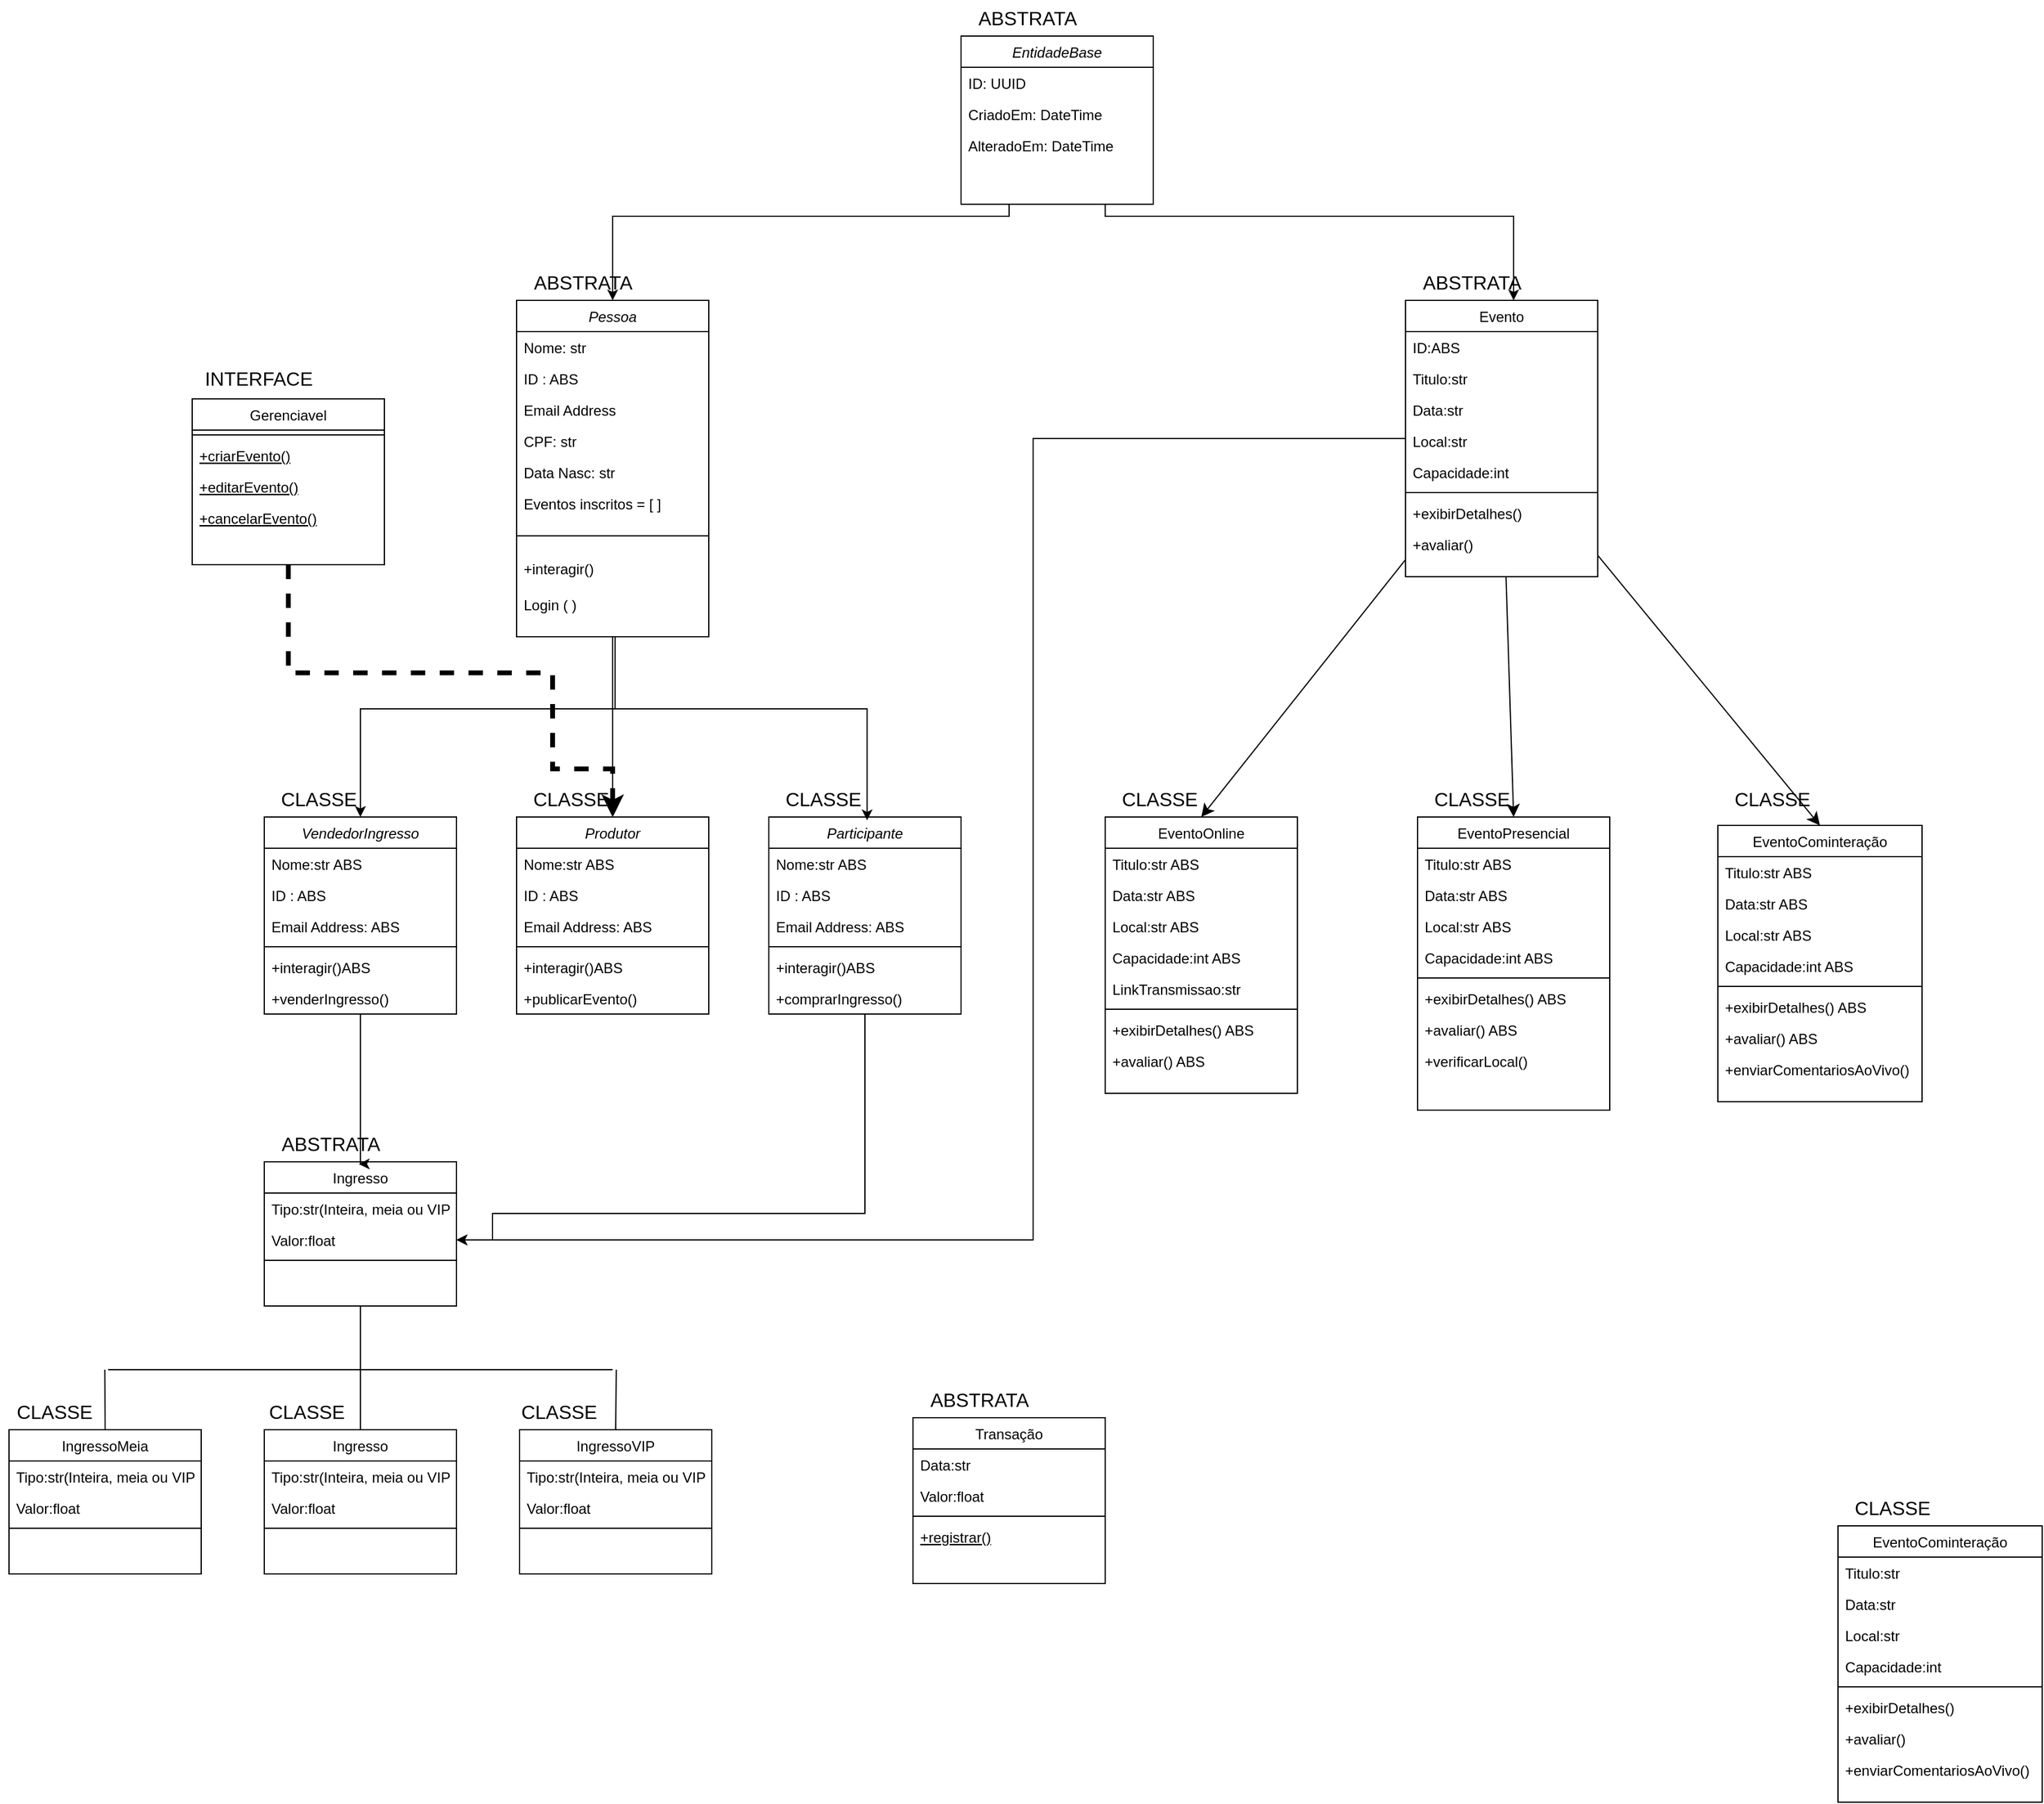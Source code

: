 <mxfile version="26.2.14">
  <diagram id="C5RBs43oDa-KdzZeNtuy" name="Page-1">
    <mxGraphModel dx="1974" dy="1114" grid="1" gridSize="10" guides="1" tooltips="1" connect="1" arrows="1" fold="1" page="1" pageScale="1" pageWidth="827" pageHeight="1169" background="none" math="0" shadow="0">
      <root>
        <mxCell id="WIyWlLk6GJQsqaUBKTNV-0" />
        <mxCell id="WIyWlLk6GJQsqaUBKTNV-1" parent="WIyWlLk6GJQsqaUBKTNV-0" />
        <mxCell id="qELRmDSTks_RnJ9ymgZq-40" style="edgeStyle=orthogonalEdgeStyle;rounded=0;orthogonalLoop=1;jettySize=auto;html=1;exitX=0.5;exitY=1;exitDx=0;exitDy=0;" parent="WIyWlLk6GJQsqaUBKTNV-1" source="zkfFHV4jXpPFQw0GAbJ--0" target="qELRmDSTks_RnJ9ymgZq-30" edge="1">
          <mxGeometry relative="1" as="geometry">
            <mxPoint x="650" y="840" as="sourcePoint" />
            <Array as="points">
              <mxPoint x="552" y="810" />
              <mxPoint x="340" y="810" />
            </Array>
          </mxGeometry>
        </mxCell>
        <mxCell id="qELRmDSTks_RnJ9ymgZq-84" style="edgeStyle=orthogonalEdgeStyle;rounded=0;orthogonalLoop=1;jettySize=auto;html=1;" parent="WIyWlLk6GJQsqaUBKTNV-1" source="zkfFHV4jXpPFQw0GAbJ--0" target="vaQc-ln_dhfai32MLf0o-9" edge="1">
          <mxGeometry relative="1" as="geometry" />
        </mxCell>
        <mxCell id="zkfFHV4jXpPFQw0GAbJ--0" value="Pessoa" style="swimlane;fontStyle=2;align=center;verticalAlign=top;childLayout=stackLayout;horizontal=1;startSize=26;horizontalStack=0;resizeParent=1;resizeLast=0;collapsible=1;marginBottom=0;rounded=0;shadow=0;strokeWidth=1;" parent="WIyWlLk6GJQsqaUBKTNV-1" vertex="1">
          <mxGeometry x="470" y="470" width="160" height="280" as="geometry">
            <mxRectangle x="230" y="140" width="160" height="26" as="alternateBounds" />
          </mxGeometry>
        </mxCell>
        <mxCell id="zkfFHV4jXpPFQw0GAbJ--1" value="Nome: str" style="text;align=left;verticalAlign=top;spacingLeft=4;spacingRight=4;overflow=hidden;rotatable=0;points=[[0,0.5],[1,0.5]];portConstraint=eastwest;" parent="zkfFHV4jXpPFQw0GAbJ--0" vertex="1">
          <mxGeometry y="26" width="160" height="26" as="geometry" />
        </mxCell>
        <mxCell id="zkfFHV4jXpPFQw0GAbJ--2" value="ID : ABS" style="text;align=left;verticalAlign=top;spacingLeft=4;spacingRight=4;overflow=hidden;rotatable=0;points=[[0,0.5],[1,0.5]];portConstraint=eastwest;rounded=0;shadow=0;html=0;" parent="zkfFHV4jXpPFQw0GAbJ--0" vertex="1">
          <mxGeometry y="52" width="160" height="26" as="geometry" />
        </mxCell>
        <mxCell id="zkfFHV4jXpPFQw0GAbJ--3" value="Email Address" style="text;align=left;verticalAlign=top;spacingLeft=4;spacingRight=4;overflow=hidden;rotatable=0;points=[[0,0.5],[1,0.5]];portConstraint=eastwest;rounded=0;shadow=0;html=0;" parent="zkfFHV4jXpPFQw0GAbJ--0" vertex="1">
          <mxGeometry y="78" width="160" height="26" as="geometry" />
        </mxCell>
        <mxCell id="3LgKwWBH9SutKrGx6Lj7-1" value="CPF: str" style="text;align=left;verticalAlign=top;spacingLeft=4;spacingRight=4;overflow=hidden;rotatable=0;points=[[0,0.5],[1,0.5]];portConstraint=eastwest;rounded=0;shadow=0;html=0;" parent="zkfFHV4jXpPFQw0GAbJ--0" vertex="1">
          <mxGeometry y="104" width="160" height="26" as="geometry" />
        </mxCell>
        <mxCell id="3LgKwWBH9SutKrGx6Lj7-2" value="Data Nasc: str" style="text;align=left;verticalAlign=top;spacingLeft=4;spacingRight=4;overflow=hidden;rotatable=0;points=[[0,0.5],[1,0.5]];portConstraint=eastwest;rounded=0;shadow=0;html=0;" parent="zkfFHV4jXpPFQw0GAbJ--0" vertex="1">
          <mxGeometry y="130" width="160" height="26" as="geometry" />
        </mxCell>
        <mxCell id="3LgKwWBH9SutKrGx6Lj7-3" value="Eventos inscritos = [ ] " style="text;align=left;verticalAlign=top;spacingLeft=4;spacingRight=4;overflow=hidden;rotatable=0;points=[[0,0.5],[1,0.5]];portConstraint=eastwest;rounded=0;shadow=0;html=0;" parent="zkfFHV4jXpPFQw0GAbJ--0" vertex="1">
          <mxGeometry y="156" width="160" height="26" as="geometry" />
        </mxCell>
        <mxCell id="zkfFHV4jXpPFQw0GAbJ--4" value="" style="line;html=1;strokeWidth=1;align=left;verticalAlign=middle;spacingTop=-1;spacingLeft=3;spacingRight=3;rotatable=0;labelPosition=right;points=[];portConstraint=eastwest;" parent="zkfFHV4jXpPFQw0GAbJ--0" vertex="1">
          <mxGeometry y="182" width="160" height="28" as="geometry" />
        </mxCell>
        <mxCell id="zkfFHV4jXpPFQw0GAbJ--5" value="+interagir()" style="text;align=left;verticalAlign=top;spacingLeft=4;spacingRight=4;overflow=hidden;rotatable=0;points=[[0,0.5],[1,0.5]];portConstraint=eastwest;" parent="zkfFHV4jXpPFQw0GAbJ--0" vertex="1">
          <mxGeometry y="210" width="160" height="30" as="geometry" />
        </mxCell>
        <mxCell id="3LgKwWBH9SutKrGx6Lj7-6" value="Login ( )" style="text;align=left;verticalAlign=top;spacingLeft=4;spacingRight=4;overflow=hidden;rotatable=0;points=[[0,0.5],[1,0.5]];portConstraint=eastwest;" parent="zkfFHV4jXpPFQw0GAbJ--0" vertex="1">
          <mxGeometry y="240" width="160" height="30" as="geometry" />
        </mxCell>
        <mxCell id="miz2k0240RmvroDc6ffv-0" style="edgeStyle=orthogonalEdgeStyle;rounded=0;orthogonalLoop=1;jettySize=auto;html=1;entryX=0.5;entryY=0;entryDx=0;entryDy=0;exitX=0.5;exitY=1;exitDx=0;exitDy=0;dashed=1;strokeWidth=4;" edge="1" parent="WIyWlLk6GJQsqaUBKTNV-1" source="zkfFHV4jXpPFQw0GAbJ--6" target="vaQc-ln_dhfai32MLf0o-9">
          <mxGeometry relative="1" as="geometry">
            <Array as="points">
              <mxPoint x="280" y="780" />
              <mxPoint x="500" y="780" />
              <mxPoint x="500" y="860" />
              <mxPoint x="550" y="860" />
            </Array>
          </mxGeometry>
        </mxCell>
        <mxCell id="zkfFHV4jXpPFQw0GAbJ--6" value="Gerenciavel" style="swimlane;fontStyle=0;align=center;verticalAlign=top;childLayout=stackLayout;horizontal=1;startSize=26;horizontalStack=0;resizeParent=1;resizeLast=0;collapsible=1;marginBottom=0;rounded=0;shadow=0;strokeWidth=1;" parent="WIyWlLk6GJQsqaUBKTNV-1" vertex="1">
          <mxGeometry x="200" y="552" width="160" height="138" as="geometry">
            <mxRectangle x="130" y="380" width="160" height="26" as="alternateBounds" />
          </mxGeometry>
        </mxCell>
        <mxCell id="zkfFHV4jXpPFQw0GAbJ--9" value="" style="line;html=1;strokeWidth=1;align=left;verticalAlign=middle;spacingTop=-1;spacingLeft=3;spacingRight=3;rotatable=0;labelPosition=right;points=[];portConstraint=eastwest;" parent="zkfFHV4jXpPFQw0GAbJ--6" vertex="1">
          <mxGeometry y="26" width="160" height="8" as="geometry" />
        </mxCell>
        <mxCell id="zkfFHV4jXpPFQw0GAbJ--10" value="+criarEvento()" style="text;align=left;verticalAlign=top;spacingLeft=4;spacingRight=4;overflow=hidden;rotatable=0;points=[[0,0.5],[1,0.5]];portConstraint=eastwest;fontStyle=4" parent="zkfFHV4jXpPFQw0GAbJ--6" vertex="1">
          <mxGeometry y="34" width="160" height="26" as="geometry" />
        </mxCell>
        <mxCell id="qELRmDSTks_RnJ9ymgZq-77" value="+editarEvento()" style="text;align=left;verticalAlign=top;spacingLeft=4;spacingRight=4;overflow=hidden;rotatable=0;points=[[0,0.5],[1,0.5]];portConstraint=eastwest;fontStyle=4" parent="zkfFHV4jXpPFQw0GAbJ--6" vertex="1">
          <mxGeometry y="60" width="160" height="26" as="geometry" />
        </mxCell>
        <mxCell id="qELRmDSTks_RnJ9ymgZq-78" value="+cancelarEvento()" style="text;align=left;verticalAlign=top;spacingLeft=4;spacingRight=4;overflow=hidden;rotatable=0;points=[[0,0.5],[1,0.5]];portConstraint=eastwest;fontStyle=4" parent="zkfFHV4jXpPFQw0GAbJ--6" vertex="1">
          <mxGeometry y="86" width="160" height="26" as="geometry" />
        </mxCell>
        <mxCell id="zkfFHV4jXpPFQw0GAbJ--13" value="IngressoMeia" style="swimlane;fontStyle=0;align=center;verticalAlign=top;childLayout=stackLayout;horizontal=1;startSize=26;horizontalStack=0;resizeParent=1;resizeLast=0;collapsible=1;marginBottom=0;rounded=0;shadow=0;strokeWidth=1;" parent="WIyWlLk6GJQsqaUBKTNV-1" vertex="1">
          <mxGeometry x="47.5" y="1410" width="160" height="120" as="geometry">
            <mxRectangle x="340" y="380" width="170" height="26" as="alternateBounds" />
          </mxGeometry>
        </mxCell>
        <mxCell id="vaQc-ln_dhfai32MLf0o-4" value="Tipo:str(Inteira, meia ou VIP)" style="text;align=left;verticalAlign=top;spacingLeft=4;spacingRight=4;overflow=hidden;rotatable=0;points=[[0,0.5],[1,0.5]];portConstraint=eastwest;" parent="zkfFHV4jXpPFQw0GAbJ--13" vertex="1">
          <mxGeometry y="26" width="160" height="26" as="geometry" />
        </mxCell>
        <mxCell id="zkfFHV4jXpPFQw0GAbJ--14" value="Valor:float" style="text;align=left;verticalAlign=top;spacingLeft=4;spacingRight=4;overflow=hidden;rotatable=0;points=[[0,0.5],[1,0.5]];portConstraint=eastwest;" parent="zkfFHV4jXpPFQw0GAbJ--13" vertex="1">
          <mxGeometry y="52" width="160" height="26" as="geometry" />
        </mxCell>
        <mxCell id="zkfFHV4jXpPFQw0GAbJ--15" value="" style="line;html=1;strokeWidth=1;align=left;verticalAlign=middle;spacingTop=-1;spacingLeft=3;spacingRight=3;rotatable=0;labelPosition=right;points=[];portConstraint=eastwest;" parent="zkfFHV4jXpPFQw0GAbJ--13" vertex="1">
          <mxGeometry y="78" width="160" height="8" as="geometry" />
        </mxCell>
        <mxCell id="vaQc-ln_dhfai32MLf0o-46" style="edgeStyle=none;curved=1;rounded=0;orthogonalLoop=1;jettySize=auto;html=1;entryX=0.5;entryY=0;entryDx=0;entryDy=0;fontSize=12;startSize=8;endSize=8;" parent="WIyWlLk6GJQsqaUBKTNV-1" source="zkfFHV4jXpPFQw0GAbJ--17" target="vaQc-ln_dhfai32MLf0o-28" edge="1">
          <mxGeometry relative="1" as="geometry" />
        </mxCell>
        <mxCell id="vaQc-ln_dhfai32MLf0o-47" style="edgeStyle=none;curved=1;rounded=0;orthogonalLoop=1;jettySize=auto;html=1;entryX=0.5;entryY=0;entryDx=0;entryDy=0;fontSize=12;startSize=8;endSize=8;" parent="WIyWlLk6GJQsqaUBKTNV-1" source="zkfFHV4jXpPFQw0GAbJ--17" target="vaQc-ln_dhfai32MLf0o-37" edge="1">
          <mxGeometry relative="1" as="geometry" />
        </mxCell>
        <mxCell id="vaQc-ln_dhfai32MLf0o-57" style="edgeStyle=none;curved=1;rounded=0;orthogonalLoop=1;jettySize=auto;html=1;entryX=0.5;entryY=0;entryDx=0;entryDy=0;fontSize=12;startSize=8;endSize=8;" parent="WIyWlLk6GJQsqaUBKTNV-1" source="zkfFHV4jXpPFQw0GAbJ--17" target="vaQc-ln_dhfai32MLf0o-48" edge="1">
          <mxGeometry relative="1" as="geometry" />
        </mxCell>
        <mxCell id="miz2k0240RmvroDc6ffv-1" style="edgeStyle=orthogonalEdgeStyle;rounded=0;orthogonalLoop=1;jettySize=auto;html=1;entryX=1;entryY=0.5;entryDx=0;entryDy=0;targetPerimeterSpacing=0;" edge="1" parent="WIyWlLk6GJQsqaUBKTNV-1" source="zkfFHV4jXpPFQw0GAbJ--17" target="qELRmDSTks_RnJ9ymgZq-49">
          <mxGeometry relative="1" as="geometry">
            <Array as="points">
              <mxPoint x="900" y="585" />
              <mxPoint x="900" y="1252" />
            </Array>
          </mxGeometry>
        </mxCell>
        <mxCell id="zkfFHV4jXpPFQw0GAbJ--17" value="Evento" style="swimlane;fontStyle=0;align=center;verticalAlign=top;childLayout=stackLayout;horizontal=1;startSize=26;horizontalStack=0;resizeParent=1;resizeLast=0;collapsible=1;marginBottom=0;rounded=0;shadow=0;strokeWidth=1;" parent="WIyWlLk6GJQsqaUBKTNV-1" vertex="1">
          <mxGeometry x="1210" y="470" width="160" height="230" as="geometry">
            <mxRectangle x="550" y="140" width="160" height="26" as="alternateBounds" />
          </mxGeometry>
        </mxCell>
        <mxCell id="qELRmDSTks_RnJ9ymgZq-29" value="ID:ABS" style="text;align=left;verticalAlign=top;spacingLeft=4;spacingRight=4;overflow=hidden;rotatable=0;points=[[0,0.5],[1,0.5]];portConstraint=eastwest;" parent="zkfFHV4jXpPFQw0GAbJ--17" vertex="1">
          <mxGeometry y="26" width="160" height="26" as="geometry" />
        </mxCell>
        <mxCell id="zkfFHV4jXpPFQw0GAbJ--18" value="Titulo:str " style="text;align=left;verticalAlign=top;spacingLeft=4;spacingRight=4;overflow=hidden;rotatable=0;points=[[0,0.5],[1,0.5]];portConstraint=eastwest;" parent="zkfFHV4jXpPFQw0GAbJ--17" vertex="1">
          <mxGeometry y="52" width="160" height="26" as="geometry" />
        </mxCell>
        <mxCell id="zkfFHV4jXpPFQw0GAbJ--19" value="Data:str " style="text;align=left;verticalAlign=top;spacingLeft=4;spacingRight=4;overflow=hidden;rotatable=0;points=[[0,0.5],[1,0.5]];portConstraint=eastwest;rounded=0;shadow=0;html=0;" parent="zkfFHV4jXpPFQw0GAbJ--17" vertex="1">
          <mxGeometry y="78" width="160" height="26" as="geometry" />
        </mxCell>
        <mxCell id="zkfFHV4jXpPFQw0GAbJ--20" value="Local:str " style="text;align=left;verticalAlign=top;spacingLeft=4;spacingRight=4;overflow=hidden;rotatable=0;points=[[0,0.5],[1,0.5]];portConstraint=eastwest;rounded=0;shadow=0;html=0;" parent="zkfFHV4jXpPFQw0GAbJ--17" vertex="1">
          <mxGeometry y="104" width="160" height="26" as="geometry" />
        </mxCell>
        <mxCell id="zkfFHV4jXpPFQw0GAbJ--21" value="Capacidade:int" style="text;align=left;verticalAlign=top;spacingLeft=4;spacingRight=4;overflow=hidden;rotatable=0;points=[[0,0.5],[1,0.5]];portConstraint=eastwest;rounded=0;shadow=0;html=0;" parent="zkfFHV4jXpPFQw0GAbJ--17" vertex="1">
          <mxGeometry y="130" width="160" height="26" as="geometry" />
        </mxCell>
        <mxCell id="zkfFHV4jXpPFQw0GAbJ--23" value="" style="line;html=1;strokeWidth=1;align=left;verticalAlign=middle;spacingTop=-1;spacingLeft=3;spacingRight=3;rotatable=0;labelPosition=right;points=[];portConstraint=eastwest;" parent="zkfFHV4jXpPFQw0GAbJ--17" vertex="1">
          <mxGeometry y="156" width="160" height="8" as="geometry" />
        </mxCell>
        <mxCell id="zkfFHV4jXpPFQw0GAbJ--24" value="+exibirDetalhes()" style="text;align=left;verticalAlign=top;spacingLeft=4;spacingRight=4;overflow=hidden;rotatable=0;points=[[0,0.5],[1,0.5]];portConstraint=eastwest;" parent="zkfFHV4jXpPFQw0GAbJ--17" vertex="1">
          <mxGeometry y="164" width="160" height="26" as="geometry" />
        </mxCell>
        <mxCell id="zkfFHV4jXpPFQw0GAbJ--25" value="+avaliar() " style="text;align=left;verticalAlign=top;spacingLeft=4;spacingRight=4;overflow=hidden;rotatable=0;points=[[0,0.5],[1,0.5]];portConstraint=eastwest;" parent="zkfFHV4jXpPFQw0GAbJ--17" vertex="1">
          <mxGeometry y="190" width="160" height="40" as="geometry" />
        </mxCell>
        <mxCell id="vaQc-ln_dhfai32MLf0o-1" value="ABSTRATA" style="text;html=1;align=center;verticalAlign=middle;resizable=0;points=[];autosize=1;strokeColor=none;fillColor=none;fontSize=16;" parent="WIyWlLk6GJQsqaUBKTNV-1" vertex="1">
          <mxGeometry x="470" y="440" width="110" height="30" as="geometry" />
        </mxCell>
        <mxCell id="vaQc-ln_dhfai32MLf0o-5" value="ABSTRATA" style="text;html=1;align=center;verticalAlign=middle;resizable=0;points=[];autosize=1;strokeColor=none;fillColor=none;fontSize=16;" parent="WIyWlLk6GJQsqaUBKTNV-1" vertex="1">
          <mxGeometry x="1210" y="440" width="110" height="30" as="geometry" />
        </mxCell>
        <mxCell id="vaQc-ln_dhfai32MLf0o-6" value="ABSTRATA" style="text;html=1;align=center;verticalAlign=middle;resizable=0;points=[];autosize=1;strokeColor=none;fillColor=none;fontSize=16;" parent="WIyWlLk6GJQsqaUBKTNV-1" vertex="1">
          <mxGeometry x="800" y="1370" width="110" height="30" as="geometry" />
        </mxCell>
        <mxCell id="vaQc-ln_dhfai32MLf0o-7" value="CLASSE" style="text;html=1;align=center;verticalAlign=middle;resizable=0;points=[];autosize=1;strokeColor=none;fillColor=none;fontSize=16;" parent="WIyWlLk6GJQsqaUBKTNV-1" vertex="1">
          <mxGeometry x="250" y="1380" width="90" height="30" as="geometry" />
        </mxCell>
        <mxCell id="vaQc-ln_dhfai32MLf0o-9" value="Produtor" style="swimlane;fontStyle=2;align=center;verticalAlign=top;childLayout=stackLayout;horizontal=1;startSize=26;horizontalStack=0;resizeParent=1;resizeLast=0;collapsible=1;marginBottom=0;rounded=0;shadow=0;strokeWidth=1;" parent="WIyWlLk6GJQsqaUBKTNV-1" vertex="1">
          <mxGeometry x="470" y="900" width="160" height="164" as="geometry">
            <mxRectangle x="230" y="140" width="160" height="26" as="alternateBounds" />
          </mxGeometry>
        </mxCell>
        <mxCell id="vaQc-ln_dhfai32MLf0o-10" value="Nome:str ABS" style="text;align=left;verticalAlign=top;spacingLeft=4;spacingRight=4;overflow=hidden;rotatable=0;points=[[0,0.5],[1,0.5]];portConstraint=eastwest;" parent="vaQc-ln_dhfai32MLf0o-9" vertex="1">
          <mxGeometry y="26" width="160" height="26" as="geometry" />
        </mxCell>
        <mxCell id="vaQc-ln_dhfai32MLf0o-11" value="ID : ABS" style="text;align=left;verticalAlign=top;spacingLeft=4;spacingRight=4;overflow=hidden;rotatable=0;points=[[0,0.5],[1,0.5]];portConstraint=eastwest;rounded=0;shadow=0;html=0;" parent="vaQc-ln_dhfai32MLf0o-9" vertex="1">
          <mxGeometry y="52" width="160" height="26" as="geometry" />
        </mxCell>
        <mxCell id="vaQc-ln_dhfai32MLf0o-12" value="Email Address: ABS" style="text;align=left;verticalAlign=top;spacingLeft=4;spacingRight=4;overflow=hidden;rotatable=0;points=[[0,0.5],[1,0.5]];portConstraint=eastwest;rounded=0;shadow=0;html=0;" parent="vaQc-ln_dhfai32MLf0o-9" vertex="1">
          <mxGeometry y="78" width="160" height="26" as="geometry" />
        </mxCell>
        <mxCell id="vaQc-ln_dhfai32MLf0o-13" value="" style="line;html=1;strokeWidth=1;align=left;verticalAlign=middle;spacingTop=-1;spacingLeft=3;spacingRight=3;rotatable=0;labelPosition=right;points=[];portConstraint=eastwest;" parent="vaQc-ln_dhfai32MLf0o-9" vertex="1">
          <mxGeometry y="104" width="160" height="8" as="geometry" />
        </mxCell>
        <mxCell id="vaQc-ln_dhfai32MLf0o-14" value="+interagir()ABS" style="text;align=left;verticalAlign=top;spacingLeft=4;spacingRight=4;overflow=hidden;rotatable=0;points=[[0,0.5],[1,0.5]];portConstraint=eastwest;" parent="vaQc-ln_dhfai32MLf0o-9" vertex="1">
          <mxGeometry y="112" width="160" height="26" as="geometry" />
        </mxCell>
        <mxCell id="vaQc-ln_dhfai32MLf0o-24" value="+publicarEvento()" style="text;align=left;verticalAlign=top;spacingLeft=4;spacingRight=4;overflow=hidden;rotatable=0;points=[[0,0.5],[1,0.5]];portConstraint=eastwest;" parent="vaQc-ln_dhfai32MLf0o-9" vertex="1">
          <mxGeometry y="138" width="160" height="26" as="geometry" />
        </mxCell>
        <mxCell id="miz2k0240RmvroDc6ffv-2" style="edgeStyle=orthogonalEdgeStyle;rounded=0;orthogonalLoop=1;jettySize=auto;html=1;entryX=1;entryY=0.5;entryDx=0;entryDy=0;" edge="1" parent="WIyWlLk6GJQsqaUBKTNV-1" source="vaQc-ln_dhfai32MLf0o-15" target="qELRmDSTks_RnJ9ymgZq-49">
          <mxGeometry relative="1" as="geometry">
            <Array as="points">
              <mxPoint x="760" y="1230" />
              <mxPoint x="450" y="1230" />
              <mxPoint x="450" y="1252" />
            </Array>
          </mxGeometry>
        </mxCell>
        <mxCell id="vaQc-ln_dhfai32MLf0o-15" value="Participante" style="swimlane;fontStyle=2;align=center;verticalAlign=top;childLayout=stackLayout;horizontal=1;startSize=26;horizontalStack=0;resizeParent=1;resizeLast=0;collapsible=1;marginBottom=0;rounded=0;shadow=0;strokeWidth=1;" parent="WIyWlLk6GJQsqaUBKTNV-1" vertex="1">
          <mxGeometry x="680" y="900" width="160" height="164" as="geometry">
            <mxRectangle x="230" y="140" width="160" height="26" as="alternateBounds" />
          </mxGeometry>
        </mxCell>
        <mxCell id="vaQc-ln_dhfai32MLf0o-16" value="Nome:str ABS" style="text;align=left;verticalAlign=top;spacingLeft=4;spacingRight=4;overflow=hidden;rotatable=0;points=[[0,0.5],[1,0.5]];portConstraint=eastwest;" parent="vaQc-ln_dhfai32MLf0o-15" vertex="1">
          <mxGeometry y="26" width="160" height="26" as="geometry" />
        </mxCell>
        <mxCell id="vaQc-ln_dhfai32MLf0o-17" value="ID : ABS" style="text;align=left;verticalAlign=top;spacingLeft=4;spacingRight=4;overflow=hidden;rotatable=0;points=[[0,0.5],[1,0.5]];portConstraint=eastwest;rounded=0;shadow=0;html=0;" parent="vaQc-ln_dhfai32MLf0o-15" vertex="1">
          <mxGeometry y="52" width="160" height="26" as="geometry" />
        </mxCell>
        <mxCell id="vaQc-ln_dhfai32MLf0o-18" value="Email Address: ABS" style="text;align=left;verticalAlign=top;spacingLeft=4;spacingRight=4;overflow=hidden;rotatable=0;points=[[0,0.5],[1,0.5]];portConstraint=eastwest;rounded=0;shadow=0;html=0;" parent="vaQc-ln_dhfai32MLf0o-15" vertex="1">
          <mxGeometry y="78" width="160" height="26" as="geometry" />
        </mxCell>
        <mxCell id="vaQc-ln_dhfai32MLf0o-19" value="" style="line;html=1;strokeWidth=1;align=left;verticalAlign=middle;spacingTop=-1;spacingLeft=3;spacingRight=3;rotatable=0;labelPosition=right;points=[];portConstraint=eastwest;" parent="vaQc-ln_dhfai32MLf0o-15" vertex="1">
          <mxGeometry y="104" width="160" height="8" as="geometry" />
        </mxCell>
        <mxCell id="vaQc-ln_dhfai32MLf0o-20" value="+interagir()ABS" style="text;align=left;verticalAlign=top;spacingLeft=4;spacingRight=4;overflow=hidden;rotatable=0;points=[[0,0.5],[1,0.5]];portConstraint=eastwest;" parent="vaQc-ln_dhfai32MLf0o-15" vertex="1">
          <mxGeometry y="112" width="160" height="26" as="geometry" />
        </mxCell>
        <mxCell id="vaQc-ln_dhfai32MLf0o-27" value="+comprarIngresso()" style="text;align=left;verticalAlign=top;spacingLeft=4;spacingRight=4;overflow=hidden;rotatable=0;points=[[0,0.5],[1,0.5]];portConstraint=eastwest;" parent="vaQc-ln_dhfai32MLf0o-15" vertex="1">
          <mxGeometry y="138" width="160" height="26" as="geometry" />
        </mxCell>
        <mxCell id="vaQc-ln_dhfai32MLf0o-25" value="CLASSE" style="text;html=1;align=center;verticalAlign=middle;resizable=0;points=[];autosize=1;strokeColor=none;fillColor=none;fontSize=16;" parent="WIyWlLk6GJQsqaUBKTNV-1" vertex="1">
          <mxGeometry x="470" y="870" width="90" height="30" as="geometry" />
        </mxCell>
        <mxCell id="vaQc-ln_dhfai32MLf0o-26" value="CLASSE" style="text;html=1;align=center;verticalAlign=middle;resizable=0;points=[];autosize=1;strokeColor=none;fillColor=none;fontSize=16;" parent="WIyWlLk6GJQsqaUBKTNV-1" vertex="1">
          <mxGeometry x="680" y="870" width="90" height="30" as="geometry" />
        </mxCell>
        <mxCell id="vaQc-ln_dhfai32MLf0o-28" value="EventoOnline" style="swimlane;fontStyle=0;align=center;verticalAlign=top;childLayout=stackLayout;horizontal=1;startSize=26;horizontalStack=0;resizeParent=1;resizeLast=0;collapsible=1;marginBottom=0;rounded=0;shadow=0;strokeWidth=1;" parent="WIyWlLk6GJQsqaUBKTNV-1" vertex="1">
          <mxGeometry x="960" y="900" width="160" height="230" as="geometry">
            <mxRectangle x="550" y="140" width="160" height="26" as="alternateBounds" />
          </mxGeometry>
        </mxCell>
        <mxCell id="vaQc-ln_dhfai32MLf0o-29" value="Titulo:str ABS" style="text;align=left;verticalAlign=top;spacingLeft=4;spacingRight=4;overflow=hidden;rotatable=0;points=[[0,0.5],[1,0.5]];portConstraint=eastwest;" parent="vaQc-ln_dhfai32MLf0o-28" vertex="1">
          <mxGeometry y="26" width="160" height="26" as="geometry" />
        </mxCell>
        <mxCell id="vaQc-ln_dhfai32MLf0o-30" value="Data:str ABS" style="text;align=left;verticalAlign=top;spacingLeft=4;spacingRight=4;overflow=hidden;rotatable=0;points=[[0,0.5],[1,0.5]];portConstraint=eastwest;rounded=0;shadow=0;html=0;" parent="vaQc-ln_dhfai32MLf0o-28" vertex="1">
          <mxGeometry y="52" width="160" height="26" as="geometry" />
        </mxCell>
        <mxCell id="vaQc-ln_dhfai32MLf0o-31" value="Local:str ABS" style="text;align=left;verticalAlign=top;spacingLeft=4;spacingRight=4;overflow=hidden;rotatable=0;points=[[0,0.5],[1,0.5]];portConstraint=eastwest;rounded=0;shadow=0;html=0;" parent="vaQc-ln_dhfai32MLf0o-28" vertex="1">
          <mxGeometry y="78" width="160" height="26" as="geometry" />
        </mxCell>
        <mxCell id="vaQc-ln_dhfai32MLf0o-32" value="Capacidade:int ABS" style="text;align=left;verticalAlign=top;spacingLeft=4;spacingRight=4;overflow=hidden;rotatable=0;points=[[0,0.5],[1,0.5]];portConstraint=eastwest;rounded=0;shadow=0;html=0;" parent="vaQc-ln_dhfai32MLf0o-28" vertex="1">
          <mxGeometry y="104" width="160" height="26" as="geometry" />
        </mxCell>
        <mxCell id="vaQc-ln_dhfai32MLf0o-58" value="LinkTransmissao:str" style="text;align=left;verticalAlign=top;spacingLeft=4;spacingRight=4;overflow=hidden;rotatable=0;points=[[0,0.5],[1,0.5]];portConstraint=eastwest;rounded=0;shadow=0;html=0;" parent="vaQc-ln_dhfai32MLf0o-28" vertex="1">
          <mxGeometry y="130" width="160" height="26" as="geometry" />
        </mxCell>
        <mxCell id="vaQc-ln_dhfai32MLf0o-33" value="" style="line;html=1;strokeWidth=1;align=left;verticalAlign=middle;spacingTop=-1;spacingLeft=3;spacingRight=3;rotatable=0;labelPosition=right;points=[];portConstraint=eastwest;" parent="vaQc-ln_dhfai32MLf0o-28" vertex="1">
          <mxGeometry y="156" width="160" height="8" as="geometry" />
        </mxCell>
        <mxCell id="vaQc-ln_dhfai32MLf0o-34" value="+exibirDetalhes() ABS" style="text;align=left;verticalAlign=top;spacingLeft=4;spacingRight=4;overflow=hidden;rotatable=0;points=[[0,0.5],[1,0.5]];portConstraint=eastwest;" parent="vaQc-ln_dhfai32MLf0o-28" vertex="1">
          <mxGeometry y="164" width="160" height="26" as="geometry" />
        </mxCell>
        <mxCell id="vaQc-ln_dhfai32MLf0o-35" value="+avaliar() ABS&#xa;&#xa;&#xa;&#xa;&#xa;" style="text;align=left;verticalAlign=top;spacingLeft=4;spacingRight=4;overflow=hidden;rotatable=0;points=[[0,0.5],[1,0.5]];portConstraint=eastwest;" parent="vaQc-ln_dhfai32MLf0o-28" vertex="1">
          <mxGeometry y="190" width="160" height="40" as="geometry" />
        </mxCell>
        <mxCell id="vaQc-ln_dhfai32MLf0o-36" value="CLASSE" style="text;html=1;align=center;verticalAlign=middle;resizable=0;points=[];autosize=1;strokeColor=none;fillColor=none;fontSize=16;" parent="WIyWlLk6GJQsqaUBKTNV-1" vertex="1">
          <mxGeometry x="960" y="870" width="90" height="30" as="geometry" />
        </mxCell>
        <mxCell id="vaQc-ln_dhfai32MLf0o-37" value="EventoPresencial" style="swimlane;fontStyle=0;align=center;verticalAlign=top;childLayout=stackLayout;horizontal=1;startSize=26;horizontalStack=0;resizeParent=1;resizeLast=0;collapsible=1;marginBottom=0;rounded=0;shadow=0;strokeWidth=1;" parent="WIyWlLk6GJQsqaUBKTNV-1" vertex="1">
          <mxGeometry x="1220" y="900" width="160" height="244" as="geometry">
            <mxRectangle x="550" y="140" width="160" height="26" as="alternateBounds" />
          </mxGeometry>
        </mxCell>
        <mxCell id="vaQc-ln_dhfai32MLf0o-38" value="Titulo:str ABS" style="text;align=left;verticalAlign=top;spacingLeft=4;spacingRight=4;overflow=hidden;rotatable=0;points=[[0,0.5],[1,0.5]];portConstraint=eastwest;" parent="vaQc-ln_dhfai32MLf0o-37" vertex="1">
          <mxGeometry y="26" width="160" height="26" as="geometry" />
        </mxCell>
        <mxCell id="vaQc-ln_dhfai32MLf0o-39" value="Data:str ABS" style="text;align=left;verticalAlign=top;spacingLeft=4;spacingRight=4;overflow=hidden;rotatable=0;points=[[0,0.5],[1,0.5]];portConstraint=eastwest;rounded=0;shadow=0;html=0;" parent="vaQc-ln_dhfai32MLf0o-37" vertex="1">
          <mxGeometry y="52" width="160" height="26" as="geometry" />
        </mxCell>
        <mxCell id="vaQc-ln_dhfai32MLf0o-40" value="Local:str ABS" style="text;align=left;verticalAlign=top;spacingLeft=4;spacingRight=4;overflow=hidden;rotatable=0;points=[[0,0.5],[1,0.5]];portConstraint=eastwest;rounded=0;shadow=0;html=0;" parent="vaQc-ln_dhfai32MLf0o-37" vertex="1">
          <mxGeometry y="78" width="160" height="26" as="geometry" />
        </mxCell>
        <mxCell id="vaQc-ln_dhfai32MLf0o-41" value="Capacidade:int ABS" style="text;align=left;verticalAlign=top;spacingLeft=4;spacingRight=4;overflow=hidden;rotatable=0;points=[[0,0.5],[1,0.5]];portConstraint=eastwest;rounded=0;shadow=0;html=0;" parent="vaQc-ln_dhfai32MLf0o-37" vertex="1">
          <mxGeometry y="104" width="160" height="26" as="geometry" />
        </mxCell>
        <mxCell id="vaQc-ln_dhfai32MLf0o-42" value="" style="line;html=1;strokeWidth=1;align=left;verticalAlign=middle;spacingTop=-1;spacingLeft=3;spacingRight=3;rotatable=0;labelPosition=right;points=[];portConstraint=eastwest;" parent="vaQc-ln_dhfai32MLf0o-37" vertex="1">
          <mxGeometry y="130" width="160" height="8" as="geometry" />
        </mxCell>
        <mxCell id="vaQc-ln_dhfai32MLf0o-43" value="+exibirDetalhes() ABS" style="text;align=left;verticalAlign=top;spacingLeft=4;spacingRight=4;overflow=hidden;rotatable=0;points=[[0,0.5],[1,0.5]];portConstraint=eastwest;" parent="vaQc-ln_dhfai32MLf0o-37" vertex="1">
          <mxGeometry y="138" width="160" height="26" as="geometry" />
        </mxCell>
        <mxCell id="vaQc-ln_dhfai32MLf0o-44" value="+avaliar() ABS" style="text;align=left;verticalAlign=top;spacingLeft=4;spacingRight=4;overflow=hidden;rotatable=0;points=[[0,0.5],[1,0.5]];portConstraint=eastwest;" parent="vaQc-ln_dhfai32MLf0o-37" vertex="1">
          <mxGeometry y="164" width="160" height="26" as="geometry" />
        </mxCell>
        <mxCell id="vaQc-ln_dhfai32MLf0o-59" value="+verificarLocal()" style="text;align=left;verticalAlign=top;spacingLeft=4;spacingRight=4;overflow=hidden;rotatable=0;points=[[0,0.5],[1,0.5]];portConstraint=eastwest;" parent="vaQc-ln_dhfai32MLf0o-37" vertex="1">
          <mxGeometry y="190" width="160" height="30" as="geometry" />
        </mxCell>
        <mxCell id="vaQc-ln_dhfai32MLf0o-45" value="CLASSE" style="text;html=1;align=center;verticalAlign=middle;resizable=0;points=[];autosize=1;strokeColor=none;fillColor=none;fontSize=16;" parent="WIyWlLk6GJQsqaUBKTNV-1" vertex="1">
          <mxGeometry x="1220" y="870" width="90" height="30" as="geometry" />
        </mxCell>
        <mxCell id="vaQc-ln_dhfai32MLf0o-48" value="EventoCominteração" style="swimlane;fontStyle=0;align=center;verticalAlign=top;childLayout=stackLayout;horizontal=1;startSize=26;horizontalStack=0;resizeParent=1;resizeLast=0;collapsible=1;marginBottom=0;rounded=0;shadow=0;strokeWidth=1;" parent="WIyWlLk6GJQsqaUBKTNV-1" vertex="1">
          <mxGeometry x="1470" y="907" width="170" height="230" as="geometry">
            <mxRectangle x="550" y="140" width="160" height="26" as="alternateBounds" />
          </mxGeometry>
        </mxCell>
        <mxCell id="vaQc-ln_dhfai32MLf0o-49" value="Titulo:str ABS" style="text;align=left;verticalAlign=top;spacingLeft=4;spacingRight=4;overflow=hidden;rotatable=0;points=[[0,0.5],[1,0.5]];portConstraint=eastwest;" parent="vaQc-ln_dhfai32MLf0o-48" vertex="1">
          <mxGeometry y="26" width="170" height="26" as="geometry" />
        </mxCell>
        <mxCell id="vaQc-ln_dhfai32MLf0o-50" value="Data:str ABS" style="text;align=left;verticalAlign=top;spacingLeft=4;spacingRight=4;overflow=hidden;rotatable=0;points=[[0,0.5],[1,0.5]];portConstraint=eastwest;rounded=0;shadow=0;html=0;" parent="vaQc-ln_dhfai32MLf0o-48" vertex="1">
          <mxGeometry y="52" width="170" height="26" as="geometry" />
        </mxCell>
        <mxCell id="vaQc-ln_dhfai32MLf0o-51" value="Local:str ABS" style="text;align=left;verticalAlign=top;spacingLeft=4;spacingRight=4;overflow=hidden;rotatable=0;points=[[0,0.5],[1,0.5]];portConstraint=eastwest;rounded=0;shadow=0;html=0;" parent="vaQc-ln_dhfai32MLf0o-48" vertex="1">
          <mxGeometry y="78" width="170" height="26" as="geometry" />
        </mxCell>
        <mxCell id="vaQc-ln_dhfai32MLf0o-52" value="Capacidade:int ABS" style="text;align=left;verticalAlign=top;spacingLeft=4;spacingRight=4;overflow=hidden;rotatable=0;points=[[0,0.5],[1,0.5]];portConstraint=eastwest;rounded=0;shadow=0;html=0;" parent="vaQc-ln_dhfai32MLf0o-48" vertex="1">
          <mxGeometry y="104" width="170" height="26" as="geometry" />
        </mxCell>
        <mxCell id="vaQc-ln_dhfai32MLf0o-53" value="" style="line;html=1;strokeWidth=1;align=left;verticalAlign=middle;spacingTop=-1;spacingLeft=3;spacingRight=3;rotatable=0;labelPosition=right;points=[];portConstraint=eastwest;" parent="vaQc-ln_dhfai32MLf0o-48" vertex="1">
          <mxGeometry y="130" width="170" height="8" as="geometry" />
        </mxCell>
        <mxCell id="vaQc-ln_dhfai32MLf0o-54" value="+exibirDetalhes() ABS" style="text;align=left;verticalAlign=top;spacingLeft=4;spacingRight=4;overflow=hidden;rotatable=0;points=[[0,0.5],[1,0.5]];portConstraint=eastwest;" parent="vaQc-ln_dhfai32MLf0o-48" vertex="1">
          <mxGeometry y="138" width="170" height="26" as="geometry" />
        </mxCell>
        <mxCell id="vaQc-ln_dhfai32MLf0o-55" value="+avaliar() ABS" style="text;align=left;verticalAlign=top;spacingLeft=4;spacingRight=4;overflow=hidden;rotatable=0;points=[[0,0.5],[1,0.5]];portConstraint=eastwest;" parent="vaQc-ln_dhfai32MLf0o-48" vertex="1">
          <mxGeometry y="164" width="170" height="26" as="geometry" />
        </mxCell>
        <mxCell id="vaQc-ln_dhfai32MLf0o-60" value="+enviarComentariosAoVivo()" style="text;align=left;verticalAlign=top;spacingLeft=4;spacingRight=4;overflow=hidden;rotatable=0;points=[[0,0.5],[1,0.5]];portConstraint=eastwest;" parent="vaQc-ln_dhfai32MLf0o-48" vertex="1">
          <mxGeometry y="190" width="170" height="26" as="geometry" />
        </mxCell>
        <mxCell id="vaQc-ln_dhfai32MLf0o-56" value="CLASSE" style="text;html=1;align=center;verticalAlign=middle;resizable=0;points=[];autosize=1;strokeColor=none;fillColor=none;fontSize=16;" parent="WIyWlLk6GJQsqaUBKTNV-1" vertex="1">
          <mxGeometry x="1470" y="870" width="90" height="30" as="geometry" />
        </mxCell>
        <mxCell id="qELRmDSTks_RnJ9ymgZq-0" value="EventoCominteração" style="swimlane;fontStyle=0;align=center;verticalAlign=top;childLayout=stackLayout;horizontal=1;startSize=26;horizontalStack=0;resizeParent=1;resizeLast=0;collapsible=1;marginBottom=0;rounded=0;shadow=0;strokeWidth=1;" parent="WIyWlLk6GJQsqaUBKTNV-1" vertex="1">
          <mxGeometry x="1570" y="1490" width="170" height="230" as="geometry">
            <mxRectangle x="550" y="140" width="160" height="26" as="alternateBounds" />
          </mxGeometry>
        </mxCell>
        <mxCell id="qELRmDSTks_RnJ9ymgZq-1" value="Titulo:str" style="text;align=left;verticalAlign=top;spacingLeft=4;spacingRight=4;overflow=hidden;rotatable=0;points=[[0,0.5],[1,0.5]];portConstraint=eastwest;" parent="qELRmDSTks_RnJ9ymgZq-0" vertex="1">
          <mxGeometry y="26" width="170" height="26" as="geometry" />
        </mxCell>
        <mxCell id="qELRmDSTks_RnJ9ymgZq-2" value="Data:str" style="text;align=left;verticalAlign=top;spacingLeft=4;spacingRight=4;overflow=hidden;rotatable=0;points=[[0,0.5],[1,0.5]];portConstraint=eastwest;rounded=0;shadow=0;html=0;" parent="qELRmDSTks_RnJ9ymgZq-0" vertex="1">
          <mxGeometry y="52" width="170" height="26" as="geometry" />
        </mxCell>
        <mxCell id="qELRmDSTks_RnJ9ymgZq-3" value="Local:str" style="text;align=left;verticalAlign=top;spacingLeft=4;spacingRight=4;overflow=hidden;rotatable=0;points=[[0,0.5],[1,0.5]];portConstraint=eastwest;rounded=0;shadow=0;html=0;" parent="qELRmDSTks_RnJ9ymgZq-0" vertex="1">
          <mxGeometry y="78" width="170" height="26" as="geometry" />
        </mxCell>
        <mxCell id="qELRmDSTks_RnJ9ymgZq-4" value="Capacidade:int" style="text;align=left;verticalAlign=top;spacingLeft=4;spacingRight=4;overflow=hidden;rotatable=0;points=[[0,0.5],[1,0.5]];portConstraint=eastwest;rounded=0;shadow=0;html=0;" parent="qELRmDSTks_RnJ9ymgZq-0" vertex="1">
          <mxGeometry y="104" width="170" height="26" as="geometry" />
        </mxCell>
        <mxCell id="qELRmDSTks_RnJ9ymgZq-5" value="" style="line;html=1;strokeWidth=1;align=left;verticalAlign=middle;spacingTop=-1;spacingLeft=3;spacingRight=3;rotatable=0;labelPosition=right;points=[];portConstraint=eastwest;" parent="qELRmDSTks_RnJ9ymgZq-0" vertex="1">
          <mxGeometry y="130" width="170" height="8" as="geometry" />
        </mxCell>
        <mxCell id="qELRmDSTks_RnJ9ymgZq-6" value="+exibirDetalhes()" style="text;align=left;verticalAlign=top;spacingLeft=4;spacingRight=4;overflow=hidden;rotatable=0;points=[[0,0.5],[1,0.5]];portConstraint=eastwest;" parent="qELRmDSTks_RnJ9ymgZq-0" vertex="1">
          <mxGeometry y="138" width="170" height="26" as="geometry" />
        </mxCell>
        <mxCell id="qELRmDSTks_RnJ9ymgZq-7" value="+avaliar()&#xa;&#xa;&#xa;&#xa;&#xa;&#xa;" style="text;align=left;verticalAlign=top;spacingLeft=4;spacingRight=4;overflow=hidden;rotatable=0;points=[[0,0.5],[1,0.5]];portConstraint=eastwest;" parent="qELRmDSTks_RnJ9ymgZq-0" vertex="1">
          <mxGeometry y="164" width="170" height="26" as="geometry" />
        </mxCell>
        <mxCell id="qELRmDSTks_RnJ9ymgZq-8" value="+enviarComentariosAoVivo()" style="text;align=left;verticalAlign=top;spacingLeft=4;spacingRight=4;overflow=hidden;rotatable=0;points=[[0,0.5],[1,0.5]];portConstraint=eastwest;" parent="qELRmDSTks_RnJ9ymgZq-0" vertex="1">
          <mxGeometry y="190" width="170" height="26" as="geometry" />
        </mxCell>
        <mxCell id="qELRmDSTks_RnJ9ymgZq-9" value="CLASSE" style="text;html=1;align=center;verticalAlign=middle;resizable=0;points=[];autosize=1;strokeColor=none;fillColor=none;fontSize=16;" parent="WIyWlLk6GJQsqaUBKTNV-1" vertex="1">
          <mxGeometry x="1570" y="1460" width="90" height="30" as="geometry" />
        </mxCell>
        <mxCell id="qELRmDSTks_RnJ9ymgZq-27" style="edgeStyle=orthogonalEdgeStyle;rounded=0;orthogonalLoop=1;jettySize=auto;html=1;exitX=0.75;exitY=1;exitDx=0;exitDy=0;" parent="WIyWlLk6GJQsqaUBKTNV-1" source="qELRmDSTks_RnJ9ymgZq-20" edge="1">
          <mxGeometry relative="1" as="geometry">
            <mxPoint x="960" y="400" as="sourcePoint" />
            <mxPoint x="1300" y="470" as="targetPoint" />
            <Array as="points">
              <mxPoint x="960" y="400" />
              <mxPoint x="1300" y="400" />
            </Array>
          </mxGeometry>
        </mxCell>
        <mxCell id="qELRmDSTks_RnJ9ymgZq-28" style="edgeStyle=orthogonalEdgeStyle;rounded=0;orthogonalLoop=1;jettySize=auto;html=1;exitX=0.25;exitY=1;exitDx=0;exitDy=0;" parent="WIyWlLk6GJQsqaUBKTNV-1" source="qELRmDSTks_RnJ9ymgZq-20" target="zkfFHV4jXpPFQw0GAbJ--0" edge="1">
          <mxGeometry relative="1" as="geometry">
            <Array as="points">
              <mxPoint x="880" y="400" />
              <mxPoint x="550" y="400" />
            </Array>
          </mxGeometry>
        </mxCell>
        <mxCell id="qELRmDSTks_RnJ9ymgZq-20" value="EntidadeBase" style="swimlane;fontStyle=2;align=center;verticalAlign=top;childLayout=stackLayout;horizontal=1;startSize=26;horizontalStack=0;resizeParent=1;resizeLast=0;collapsible=1;marginBottom=0;rounded=0;shadow=0;strokeWidth=1;" parent="WIyWlLk6GJQsqaUBKTNV-1" vertex="1">
          <mxGeometry x="840" y="250" width="160" height="140" as="geometry">
            <mxRectangle x="230" y="140" width="160" height="26" as="alternateBounds" />
          </mxGeometry>
        </mxCell>
        <mxCell id="qELRmDSTks_RnJ9ymgZq-21" value="ID: UUID" style="text;align=left;verticalAlign=top;spacingLeft=4;spacingRight=4;overflow=hidden;rotatable=0;points=[[0,0.5],[1,0.5]];portConstraint=eastwest;" parent="qELRmDSTks_RnJ9ymgZq-20" vertex="1">
          <mxGeometry y="26" width="160" height="26" as="geometry" />
        </mxCell>
        <mxCell id="qELRmDSTks_RnJ9ymgZq-22" value="CriadoEm: DateTime" style="text;align=left;verticalAlign=top;spacingLeft=4;spacingRight=4;overflow=hidden;rotatable=0;points=[[0,0.5],[1,0.5]];portConstraint=eastwest;rounded=0;shadow=0;html=0;" parent="qELRmDSTks_RnJ9ymgZq-20" vertex="1">
          <mxGeometry y="52" width="160" height="26" as="geometry" />
        </mxCell>
        <mxCell id="qELRmDSTks_RnJ9ymgZq-23" value="AlteradoEm: DateTime" style="text;align=left;verticalAlign=top;spacingLeft=4;spacingRight=4;overflow=hidden;rotatable=0;points=[[0,0.5],[1,0.5]];portConstraint=eastwest;rounded=0;shadow=0;html=0;" parent="qELRmDSTks_RnJ9ymgZq-20" vertex="1">
          <mxGeometry y="78" width="160" height="26" as="geometry" />
        </mxCell>
        <mxCell id="qELRmDSTks_RnJ9ymgZq-26" value="ABSTRATA" style="text;html=1;align=center;verticalAlign=middle;resizable=0;points=[];autosize=1;strokeColor=none;fillColor=none;fontSize=16;" parent="WIyWlLk6GJQsqaUBKTNV-1" vertex="1">
          <mxGeometry x="840" y="220" width="110" height="30" as="geometry" />
        </mxCell>
        <mxCell id="qELRmDSTks_RnJ9ymgZq-30" value="VendedorIngresso" style="swimlane;fontStyle=2;align=center;verticalAlign=top;childLayout=stackLayout;horizontal=1;startSize=26;horizontalStack=0;resizeParent=1;resizeLast=0;collapsible=1;marginBottom=0;rounded=0;shadow=0;strokeWidth=1;" parent="WIyWlLk6GJQsqaUBKTNV-1" vertex="1">
          <mxGeometry x="260" y="900" width="160" height="164" as="geometry">
            <mxRectangle x="230" y="140" width="160" height="26" as="alternateBounds" />
          </mxGeometry>
        </mxCell>
        <mxCell id="qELRmDSTks_RnJ9ymgZq-31" value="Nome:str ABS" style="text;align=left;verticalAlign=top;spacingLeft=4;spacingRight=4;overflow=hidden;rotatable=0;points=[[0,0.5],[1,0.5]];portConstraint=eastwest;" parent="qELRmDSTks_RnJ9ymgZq-30" vertex="1">
          <mxGeometry y="26" width="160" height="26" as="geometry" />
        </mxCell>
        <mxCell id="qELRmDSTks_RnJ9ymgZq-32" value="ID : ABS" style="text;align=left;verticalAlign=top;spacingLeft=4;spacingRight=4;overflow=hidden;rotatable=0;points=[[0,0.5],[1,0.5]];portConstraint=eastwest;rounded=0;shadow=0;html=0;" parent="qELRmDSTks_RnJ9ymgZq-30" vertex="1">
          <mxGeometry y="52" width="160" height="26" as="geometry" />
        </mxCell>
        <mxCell id="qELRmDSTks_RnJ9ymgZq-33" value="Email Address: ABS" style="text;align=left;verticalAlign=top;spacingLeft=4;spacingRight=4;overflow=hidden;rotatable=0;points=[[0,0.5],[1,0.5]];portConstraint=eastwest;rounded=0;shadow=0;html=0;" parent="qELRmDSTks_RnJ9ymgZq-30" vertex="1">
          <mxGeometry y="78" width="160" height="26" as="geometry" />
        </mxCell>
        <mxCell id="qELRmDSTks_RnJ9ymgZq-34" value="" style="line;html=1;strokeWidth=1;align=left;verticalAlign=middle;spacingTop=-1;spacingLeft=3;spacingRight=3;rotatable=0;labelPosition=right;points=[];portConstraint=eastwest;" parent="qELRmDSTks_RnJ9ymgZq-30" vertex="1">
          <mxGeometry y="104" width="160" height="8" as="geometry" />
        </mxCell>
        <mxCell id="qELRmDSTks_RnJ9ymgZq-35" value="+interagir()ABS" style="text;align=left;verticalAlign=top;spacingLeft=4;spacingRight=4;overflow=hidden;rotatable=0;points=[[0,0.5],[1,0.5]];portConstraint=eastwest;" parent="qELRmDSTks_RnJ9ymgZq-30" vertex="1">
          <mxGeometry y="112" width="160" height="26" as="geometry" />
        </mxCell>
        <mxCell id="qELRmDSTks_RnJ9ymgZq-36" value="+venderIngresso()" style="text;align=left;verticalAlign=top;spacingLeft=4;spacingRight=4;overflow=hidden;rotatable=0;points=[[0,0.5],[1,0.5]];portConstraint=eastwest;" parent="qELRmDSTks_RnJ9ymgZq-30" vertex="1">
          <mxGeometry y="138" width="160" height="26" as="geometry" />
        </mxCell>
        <mxCell id="qELRmDSTks_RnJ9ymgZq-37" value="CLASSE" style="text;html=1;align=center;verticalAlign=middle;resizable=0;points=[];autosize=1;strokeColor=none;fillColor=none;fontSize=16;" parent="WIyWlLk6GJQsqaUBKTNV-1" vertex="1">
          <mxGeometry x="260" y="870" width="90" height="30" as="geometry" />
        </mxCell>
        <mxCell id="qELRmDSTks_RnJ9ymgZq-42" value="Ingresso" style="swimlane;fontStyle=0;align=center;verticalAlign=top;childLayout=stackLayout;horizontal=1;startSize=26;horizontalStack=0;resizeParent=1;resizeLast=0;collapsible=1;marginBottom=0;rounded=0;shadow=0;strokeWidth=1;" parent="WIyWlLk6GJQsqaUBKTNV-1" vertex="1">
          <mxGeometry x="260" y="1410" width="160" height="120" as="geometry">
            <mxRectangle x="340" y="380" width="170" height="26" as="alternateBounds" />
          </mxGeometry>
        </mxCell>
        <mxCell id="qELRmDSTks_RnJ9ymgZq-43" value="Tipo:str(Inteira, meia ou VIP)" style="text;align=left;verticalAlign=top;spacingLeft=4;spacingRight=4;overflow=hidden;rotatable=0;points=[[0,0.5],[1,0.5]];portConstraint=eastwest;" parent="qELRmDSTks_RnJ9ymgZq-42" vertex="1">
          <mxGeometry y="26" width="160" height="26" as="geometry" />
        </mxCell>
        <mxCell id="qELRmDSTks_RnJ9ymgZq-44" value="Valor:float" style="text;align=left;verticalAlign=top;spacingLeft=4;spacingRight=4;overflow=hidden;rotatable=0;points=[[0,0.5],[1,0.5]];portConstraint=eastwest;" parent="qELRmDSTks_RnJ9ymgZq-42" vertex="1">
          <mxGeometry y="52" width="160" height="26" as="geometry" />
        </mxCell>
        <mxCell id="qELRmDSTks_RnJ9ymgZq-45" value="" style="line;html=1;strokeWidth=1;align=left;verticalAlign=middle;spacingTop=-1;spacingLeft=3;spacingRight=3;rotatable=0;labelPosition=right;points=[];portConstraint=eastwest;" parent="qELRmDSTks_RnJ9ymgZq-42" vertex="1">
          <mxGeometry y="78" width="160" height="8" as="geometry" />
        </mxCell>
        <mxCell id="qELRmDSTks_RnJ9ymgZq-46" value="CLASSE" style="text;html=1;align=center;verticalAlign=middle;resizable=0;points=[];autosize=1;strokeColor=none;fillColor=none;fontSize=16;" parent="WIyWlLk6GJQsqaUBKTNV-1" vertex="1">
          <mxGeometry x="40" y="1380" width="90" height="30" as="geometry" />
        </mxCell>
        <mxCell id="qELRmDSTks_RnJ9ymgZq-47" value="Ingresso" style="swimlane;fontStyle=0;align=center;verticalAlign=top;childLayout=stackLayout;horizontal=1;startSize=26;horizontalStack=0;resizeParent=1;resizeLast=0;collapsible=1;marginBottom=0;rounded=0;shadow=0;strokeWidth=1;" parent="WIyWlLk6GJQsqaUBKTNV-1" vertex="1">
          <mxGeometry x="260" y="1187" width="160" height="120" as="geometry">
            <mxRectangle x="340" y="380" width="170" height="26" as="alternateBounds" />
          </mxGeometry>
        </mxCell>
        <mxCell id="qELRmDSTks_RnJ9ymgZq-48" value="Tipo:str(Inteira, meia ou VIP)" style="text;align=left;verticalAlign=top;spacingLeft=4;spacingRight=4;overflow=hidden;rotatable=0;points=[[0,0.5],[1,0.5]];portConstraint=eastwest;" parent="qELRmDSTks_RnJ9ymgZq-47" vertex="1">
          <mxGeometry y="26" width="160" height="26" as="geometry" />
        </mxCell>
        <mxCell id="qELRmDSTks_RnJ9ymgZq-49" value="Valor:float" style="text;align=left;verticalAlign=top;spacingLeft=4;spacingRight=4;overflow=hidden;rotatable=0;points=[[0,0.5],[1,0.5]];portConstraint=eastwest;" parent="qELRmDSTks_RnJ9ymgZq-47" vertex="1">
          <mxGeometry y="52" width="160" height="26" as="geometry" />
        </mxCell>
        <mxCell id="qELRmDSTks_RnJ9ymgZq-50" value="" style="line;html=1;strokeWidth=1;align=left;verticalAlign=middle;spacingTop=-1;spacingLeft=3;spacingRight=3;rotatable=0;labelPosition=right;points=[];portConstraint=eastwest;" parent="qELRmDSTks_RnJ9ymgZq-47" vertex="1">
          <mxGeometry y="78" width="160" height="8" as="geometry" />
        </mxCell>
        <mxCell id="qELRmDSTks_RnJ9ymgZq-51" value="ABSTRATA" style="text;html=1;align=center;verticalAlign=middle;resizable=0;points=[];autosize=1;strokeColor=none;fillColor=none;fontSize=16;" parent="WIyWlLk6GJQsqaUBKTNV-1" vertex="1">
          <mxGeometry x="260" y="1157" width="110" height="30" as="geometry" />
        </mxCell>
        <mxCell id="qELRmDSTks_RnJ9ymgZq-52" style="edgeStyle=orthogonalEdgeStyle;rounded=0;orthogonalLoop=1;jettySize=auto;html=1;entryX=0.715;entryY=1.064;entryDx=0;entryDy=0;entryPerimeter=0;" parent="WIyWlLk6GJQsqaUBKTNV-1" source="qELRmDSTks_RnJ9ymgZq-30" target="qELRmDSTks_RnJ9ymgZq-51" edge="1">
          <mxGeometry relative="1" as="geometry">
            <Array as="points">
              <mxPoint x="340" y="1189" />
            </Array>
          </mxGeometry>
        </mxCell>
        <mxCell id="qELRmDSTks_RnJ9ymgZq-53" value="CLASSE" style="text;html=1;align=center;verticalAlign=middle;resizable=0;points=[];autosize=1;strokeColor=none;fillColor=none;fontSize=16;" parent="WIyWlLk6GJQsqaUBKTNV-1" vertex="1">
          <mxGeometry x="460" y="1380" width="90" height="30" as="geometry" />
        </mxCell>
        <mxCell id="qELRmDSTks_RnJ9ymgZq-54" value="IngressoVIP" style="swimlane;fontStyle=0;align=center;verticalAlign=top;childLayout=stackLayout;horizontal=1;startSize=26;horizontalStack=0;resizeParent=1;resizeLast=0;collapsible=1;marginBottom=0;rounded=0;shadow=0;strokeWidth=1;" parent="WIyWlLk6GJQsqaUBKTNV-1" vertex="1">
          <mxGeometry x="472.5" y="1410" width="160" height="120" as="geometry">
            <mxRectangle x="340" y="380" width="170" height="26" as="alternateBounds" />
          </mxGeometry>
        </mxCell>
        <mxCell id="qELRmDSTks_RnJ9ymgZq-55" value="Tipo:str(Inteira, meia ou VIP)" style="text;align=left;verticalAlign=top;spacingLeft=4;spacingRight=4;overflow=hidden;rotatable=0;points=[[0,0.5],[1,0.5]];portConstraint=eastwest;" parent="qELRmDSTks_RnJ9ymgZq-54" vertex="1">
          <mxGeometry y="26" width="160" height="26" as="geometry" />
        </mxCell>
        <mxCell id="qELRmDSTks_RnJ9ymgZq-56" value="Valor:float" style="text;align=left;verticalAlign=top;spacingLeft=4;spacingRight=4;overflow=hidden;rotatable=0;points=[[0,0.5],[1,0.5]];portConstraint=eastwest;" parent="qELRmDSTks_RnJ9ymgZq-54" vertex="1">
          <mxGeometry y="52" width="160" height="26" as="geometry" />
        </mxCell>
        <mxCell id="qELRmDSTks_RnJ9ymgZq-57" value="" style="line;html=1;strokeWidth=1;align=left;verticalAlign=middle;spacingTop=-1;spacingLeft=3;spacingRight=3;rotatable=0;labelPosition=right;points=[];portConstraint=eastwest;" parent="qELRmDSTks_RnJ9ymgZq-54" vertex="1">
          <mxGeometry y="78" width="160" height="8" as="geometry" />
        </mxCell>
        <mxCell id="qELRmDSTks_RnJ9ymgZq-69" value="Transação" style="swimlane;fontStyle=0;align=center;verticalAlign=top;childLayout=stackLayout;horizontal=1;startSize=26;horizontalStack=0;resizeParent=1;resizeLast=0;collapsible=1;marginBottom=0;rounded=0;shadow=0;strokeWidth=1;" parent="WIyWlLk6GJQsqaUBKTNV-1" vertex="1">
          <mxGeometry x="800" y="1400" width="160" height="138" as="geometry">
            <mxRectangle x="130" y="380" width="160" height="26" as="alternateBounds" />
          </mxGeometry>
        </mxCell>
        <mxCell id="qELRmDSTks_RnJ9ymgZq-70" value="Data:str" style="text;align=left;verticalAlign=top;spacingLeft=4;spacingRight=4;overflow=hidden;rotatable=0;points=[[0,0.5],[1,0.5]];portConstraint=eastwest;" parent="qELRmDSTks_RnJ9ymgZq-69" vertex="1">
          <mxGeometry y="26" width="160" height="26" as="geometry" />
        </mxCell>
        <mxCell id="qELRmDSTks_RnJ9ymgZq-71" value="Valor:float" style="text;align=left;verticalAlign=top;spacingLeft=4;spacingRight=4;overflow=hidden;rotatable=0;points=[[0,0.5],[1,0.5]];portConstraint=eastwest;rounded=0;shadow=0;html=0;" parent="qELRmDSTks_RnJ9ymgZq-69" vertex="1">
          <mxGeometry y="52" width="160" height="26" as="geometry" />
        </mxCell>
        <mxCell id="qELRmDSTks_RnJ9ymgZq-72" value="" style="line;html=1;strokeWidth=1;align=left;verticalAlign=middle;spacingTop=-1;spacingLeft=3;spacingRight=3;rotatable=0;labelPosition=right;points=[];portConstraint=eastwest;" parent="qELRmDSTks_RnJ9ymgZq-69" vertex="1">
          <mxGeometry y="78" width="160" height="8" as="geometry" />
        </mxCell>
        <mxCell id="qELRmDSTks_RnJ9ymgZq-73" value="+registrar()" style="text;align=left;verticalAlign=top;spacingLeft=4;spacingRight=4;overflow=hidden;rotatable=0;points=[[0,0.5],[1,0.5]];portConstraint=eastwest;fontStyle=4" parent="qELRmDSTks_RnJ9ymgZq-69" vertex="1">
          <mxGeometry y="86" width="160" height="26" as="geometry" />
        </mxCell>
        <mxCell id="qELRmDSTks_RnJ9ymgZq-74" value="INTERFACE" style="text;html=1;align=center;verticalAlign=middle;resizable=0;points=[];autosize=1;strokeColor=none;fillColor=none;fontSize=16;" parent="WIyWlLk6GJQsqaUBKTNV-1" vertex="1">
          <mxGeometry x="200" y="520" width="110" height="30" as="geometry" />
        </mxCell>
        <mxCell id="qELRmDSTks_RnJ9ymgZq-85" style="edgeStyle=orthogonalEdgeStyle;rounded=0;orthogonalLoop=1;jettySize=auto;html=1;entryX=0.909;entryY=1.093;entryDx=0;entryDy=0;entryPerimeter=0;exitX=0.5;exitY=1;exitDx=0;exitDy=0;" parent="WIyWlLk6GJQsqaUBKTNV-1" source="zkfFHV4jXpPFQw0GAbJ--0" target="vaQc-ln_dhfai32MLf0o-26" edge="1">
          <mxGeometry relative="1" as="geometry" />
        </mxCell>
        <mxCell id="bgSy-eyrDo8DxXpfHGRw-0" value="" style="endArrow=none;html=1;rounded=0;exitX=0.5;exitY=1;exitDx=0;exitDy=0;entryX=0.5;entryY=0;entryDx=0;entryDy=0;" parent="WIyWlLk6GJQsqaUBKTNV-1" source="qELRmDSTks_RnJ9ymgZq-47" target="qELRmDSTks_RnJ9ymgZq-42" edge="1">
          <mxGeometry width="50" height="50" relative="1" as="geometry">
            <mxPoint x="610" y="1230" as="sourcePoint" />
            <mxPoint x="660" y="1180" as="targetPoint" />
          </mxGeometry>
        </mxCell>
        <mxCell id="bgSy-eyrDo8DxXpfHGRw-1" value="" style="endArrow=none;html=1;rounded=0;exitX=0.5;exitY=0;exitDx=0;exitDy=0;" parent="WIyWlLk6GJQsqaUBKTNV-1" source="qELRmDSTks_RnJ9ymgZq-54" edge="1">
          <mxGeometry width="50" height="50" relative="1" as="geometry">
            <mxPoint x="610" y="1230" as="sourcePoint" />
            <mxPoint x="553" y="1360" as="targetPoint" />
          </mxGeometry>
        </mxCell>
        <mxCell id="bgSy-eyrDo8DxXpfHGRw-2" value="" style="endArrow=none;html=1;rounded=0;exitX=0.5;exitY=0;exitDx=0;exitDy=0;" parent="WIyWlLk6GJQsqaUBKTNV-1" source="zkfFHV4jXpPFQw0GAbJ--13" edge="1">
          <mxGeometry width="50" height="50" relative="1" as="geometry">
            <mxPoint x="150" y="1370" as="sourcePoint" />
            <mxPoint x="127.26" y="1360" as="targetPoint" />
          </mxGeometry>
        </mxCell>
        <mxCell id="bgSy-eyrDo8DxXpfHGRw-3" value="" style="endArrow=none;html=1;rounded=0;" parent="WIyWlLk6GJQsqaUBKTNV-1" edge="1">
          <mxGeometry width="50" height="50" relative="1" as="geometry">
            <mxPoint x="130" y="1360" as="sourcePoint" />
            <mxPoint x="550" y="1360" as="targetPoint" />
          </mxGeometry>
        </mxCell>
      </root>
    </mxGraphModel>
  </diagram>
</mxfile>
